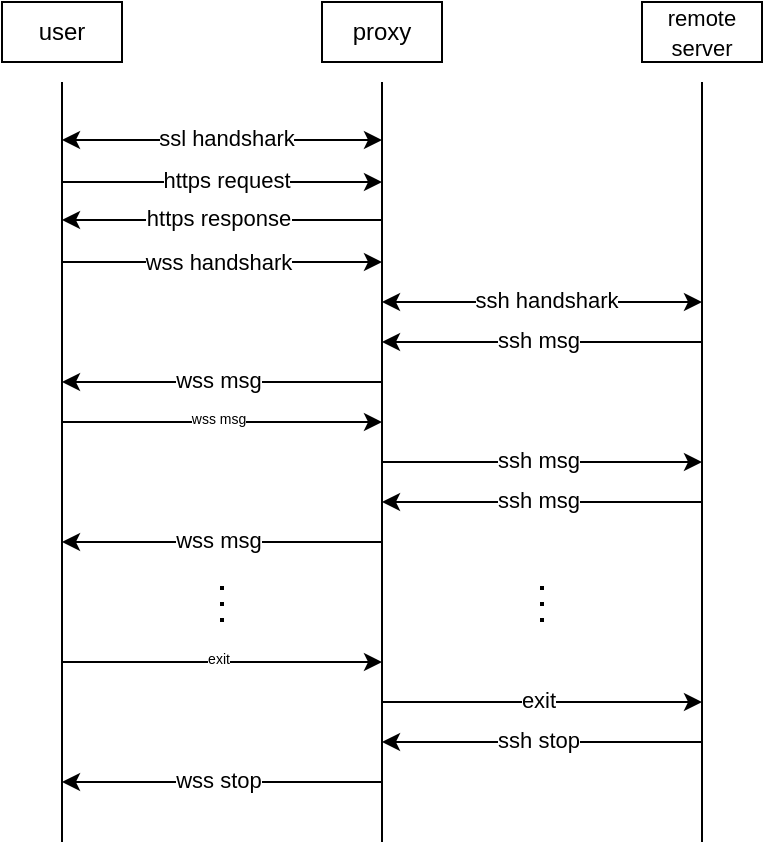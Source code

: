<mxfile version="14.8.4" type="github">
  <diagram id="ED703zKi4prlpvRcowPC" name="Page-1">
    <mxGraphModel dx="412" dy="753" grid="1" gridSize="10" guides="1" tooltips="1" connect="1" arrows="1" fold="1" page="1" pageScale="1" pageWidth="827" pageHeight="1169" background="none" math="0" shadow="0">
      <root>
        <mxCell id="0" />
        <mxCell id="1" parent="0" />
        <mxCell id="2aPY3oi1z3smAxlEYfkH-1" value="" style="endArrow=none;html=1;" parent="1" edge="1">
          <mxGeometry width="50" height="50" relative="1" as="geometry">
            <mxPoint x="80" y="520" as="sourcePoint" />
            <mxPoint x="80" y="140" as="targetPoint" />
          </mxGeometry>
        </mxCell>
        <mxCell id="2aPY3oi1z3smAxlEYfkH-2" value="" style="endArrow=none;html=1;" parent="1" edge="1">
          <mxGeometry width="50" height="50" relative="1" as="geometry">
            <mxPoint x="240" y="520" as="sourcePoint" />
            <mxPoint x="240" y="140" as="targetPoint" />
          </mxGeometry>
        </mxCell>
        <mxCell id="2aPY3oi1z3smAxlEYfkH-3" value="" style="endArrow=none;html=1;" parent="1" edge="1">
          <mxGeometry width="50" height="50" relative="1" as="geometry">
            <mxPoint x="400" y="520" as="sourcePoint" />
            <mxPoint x="400" y="140" as="targetPoint" />
          </mxGeometry>
        </mxCell>
        <mxCell id="2aPY3oi1z3smAxlEYfkH-4" value="" style="endArrow=classic;html=1;" parent="1" edge="1">
          <mxGeometry width="50" height="50" relative="1" as="geometry">
            <mxPoint x="80" y="190" as="sourcePoint" />
            <mxPoint x="240" y="190" as="targetPoint" />
          </mxGeometry>
        </mxCell>
        <mxCell id="2aPY3oi1z3smAxlEYfkH-8" value="https request" style="edgeLabel;html=1;align=center;verticalAlign=middle;resizable=0;points=[];" parent="2aPY3oi1z3smAxlEYfkH-4" vertex="1" connectable="0">
          <mxGeometry x="0.132" y="1" relative="1" as="geometry">
            <mxPoint x="-9" as="offset" />
          </mxGeometry>
        </mxCell>
        <mxCell id="2aPY3oi1z3smAxlEYfkH-5" value="user" style="rounded=0;whiteSpace=wrap;html=1;" parent="1" vertex="1">
          <mxGeometry x="50" y="100" width="60" height="30" as="geometry" />
        </mxCell>
        <mxCell id="2aPY3oi1z3smAxlEYfkH-6" value="proxy" style="rounded=0;whiteSpace=wrap;html=1;" parent="1" vertex="1">
          <mxGeometry x="210" y="100" width="60" height="30" as="geometry" />
        </mxCell>
        <mxCell id="2aPY3oi1z3smAxlEYfkH-7" value="&lt;font style=&quot;font-size: 11px&quot;&gt;remote server&lt;/font&gt;" style="rounded=0;whiteSpace=wrap;html=1;" parent="1" vertex="1">
          <mxGeometry x="370" y="100" width="60" height="30" as="geometry" />
        </mxCell>
        <mxCell id="2aPY3oi1z3smAxlEYfkH-9" value="" style="endArrow=classic;html=1;" parent="1" edge="1">
          <mxGeometry width="50" height="50" relative="1" as="geometry">
            <mxPoint x="240" y="209" as="sourcePoint" />
            <mxPoint x="80" y="209" as="targetPoint" />
          </mxGeometry>
        </mxCell>
        <mxCell id="2aPY3oi1z3smAxlEYfkH-11" value="https response" style="edgeLabel;html=1;align=center;verticalAlign=middle;resizable=0;points=[];" parent="2aPY3oi1z3smAxlEYfkH-9" vertex="1" connectable="0">
          <mxGeometry x="-0.161" y="-1" relative="1" as="geometry">
            <mxPoint x="-15" as="offset" />
          </mxGeometry>
        </mxCell>
        <mxCell id="2aPY3oi1z3smAxlEYfkH-12" value="" style="endArrow=classic;html=1;" parent="1" edge="1">
          <mxGeometry width="50" height="50" relative="1" as="geometry">
            <mxPoint x="80" y="230" as="sourcePoint" />
            <mxPoint x="240" y="230" as="targetPoint" />
          </mxGeometry>
        </mxCell>
        <mxCell id="2aPY3oi1z3smAxlEYfkH-15" value="wss handshark" style="edgeLabel;html=1;align=center;verticalAlign=middle;resizable=0;points=[];" parent="2aPY3oi1z3smAxlEYfkH-12" vertex="1" connectable="0">
          <mxGeometry x="0.193" relative="1" as="geometry">
            <mxPoint x="-18" as="offset" />
          </mxGeometry>
        </mxCell>
        <mxCell id="2aPY3oi1z3smAxlEYfkH-18" value="" style="startArrow=classic;endArrow=classic;html=1;" parent="1" edge="1">
          <mxGeometry width="50" height="50" relative="1" as="geometry">
            <mxPoint x="240" y="250" as="sourcePoint" />
            <mxPoint x="400" y="250" as="targetPoint" />
          </mxGeometry>
        </mxCell>
        <mxCell id="2aPY3oi1z3smAxlEYfkH-19" value="ssh handshark" style="edgeLabel;html=1;align=center;verticalAlign=middle;resizable=0;points=[];" parent="2aPY3oi1z3smAxlEYfkH-18" vertex="1" connectable="0">
          <mxGeometry x="0.132" y="1" relative="1" as="geometry">
            <mxPoint x="-9" as="offset" />
          </mxGeometry>
        </mxCell>
        <mxCell id="2aPY3oi1z3smAxlEYfkH-21" value="" style="endArrow=classic;html=1;" parent="1" edge="1">
          <mxGeometry width="50" height="50" relative="1" as="geometry">
            <mxPoint x="400" y="270" as="sourcePoint" />
            <mxPoint x="240" y="270" as="targetPoint" />
          </mxGeometry>
        </mxCell>
        <mxCell id="2aPY3oi1z3smAxlEYfkH-22" value="ssh msg" style="edgeLabel;html=1;align=center;verticalAlign=middle;resizable=0;points=[];" parent="2aPY3oi1z3smAxlEYfkH-21" vertex="1" connectable="0">
          <mxGeometry x="-0.161" y="-1" relative="1" as="geometry">
            <mxPoint x="-15" as="offset" />
          </mxGeometry>
        </mxCell>
        <mxCell id="2aPY3oi1z3smAxlEYfkH-23" value="" style="endArrow=classic;html=1;" parent="1" edge="1">
          <mxGeometry width="50" height="50" relative="1" as="geometry">
            <mxPoint x="240.0" y="290" as="sourcePoint" />
            <mxPoint x="80" y="290" as="targetPoint" />
          </mxGeometry>
        </mxCell>
        <mxCell id="2aPY3oi1z3smAxlEYfkH-24" value="wss msg" style="edgeLabel;html=1;align=center;verticalAlign=middle;resizable=0;points=[];" parent="2aPY3oi1z3smAxlEYfkH-23" vertex="1" connectable="0">
          <mxGeometry x="-0.161" y="-1" relative="1" as="geometry">
            <mxPoint x="-15" as="offset" />
          </mxGeometry>
        </mxCell>
        <mxCell id="2aPY3oi1z3smAxlEYfkH-25" value="" style="endArrow=classic;html=1;" parent="1" edge="1">
          <mxGeometry width="50" height="50" relative="1" as="geometry">
            <mxPoint x="80" y="310" as="sourcePoint" />
            <mxPoint x="240.0" y="310" as="targetPoint" />
          </mxGeometry>
        </mxCell>
        <mxCell id="2aPY3oi1z3smAxlEYfkH-29" value="wss msg" style="edgeLabel;html=1;align=center;verticalAlign=middle;resizable=0;points=[];fontSize=7;" parent="2aPY3oi1z3smAxlEYfkH-25" vertex="1" connectable="0">
          <mxGeometry x="0.106" relative="1" as="geometry">
            <mxPoint x="-11" y="-1" as="offset" />
          </mxGeometry>
        </mxCell>
        <mxCell id="2aPY3oi1z3smAxlEYfkH-27" value="" style="endArrow=classic;html=1;" parent="1" edge="1">
          <mxGeometry width="50" height="50" relative="1" as="geometry">
            <mxPoint x="240" y="330" as="sourcePoint" />
            <mxPoint x="400.0" y="330" as="targetPoint" />
          </mxGeometry>
        </mxCell>
        <mxCell id="2aPY3oi1z3smAxlEYfkH-28" value="ssh msg" style="edgeLabel;html=1;align=center;verticalAlign=middle;resizable=0;points=[];" parent="2aPY3oi1z3smAxlEYfkH-27" vertex="1" connectable="0">
          <mxGeometry x="0.132" y="1" relative="1" as="geometry">
            <mxPoint x="-13" as="offset" />
          </mxGeometry>
        </mxCell>
        <mxCell id="2aPY3oi1z3smAxlEYfkH-31" value="" style="endArrow=classic;html=1;" parent="1" edge="1">
          <mxGeometry width="50" height="50" relative="1" as="geometry">
            <mxPoint x="400.0" y="350" as="sourcePoint" />
            <mxPoint x="240" y="350" as="targetPoint" />
          </mxGeometry>
        </mxCell>
        <mxCell id="2aPY3oi1z3smAxlEYfkH-32" value="ssh msg" style="edgeLabel;html=1;align=center;verticalAlign=middle;resizable=0;points=[];" parent="2aPY3oi1z3smAxlEYfkH-31" vertex="1" connectable="0">
          <mxGeometry x="-0.161" y="-1" relative="1" as="geometry">
            <mxPoint x="-15" as="offset" />
          </mxGeometry>
        </mxCell>
        <mxCell id="2aPY3oi1z3smAxlEYfkH-33" value="" style="endArrow=classic;html=1;" parent="1" edge="1">
          <mxGeometry width="50" height="50" relative="1" as="geometry">
            <mxPoint x="240" y="370" as="sourcePoint" />
            <mxPoint x="80" y="370" as="targetPoint" />
          </mxGeometry>
        </mxCell>
        <mxCell id="2aPY3oi1z3smAxlEYfkH-34" value="wss msg" style="edgeLabel;html=1;align=center;verticalAlign=middle;resizable=0;points=[];" parent="2aPY3oi1z3smAxlEYfkH-33" vertex="1" connectable="0">
          <mxGeometry x="-0.161" y="-1" relative="1" as="geometry">
            <mxPoint x="-15" as="offset" />
          </mxGeometry>
        </mxCell>
        <mxCell id="2aPY3oi1z3smAxlEYfkH-35" value="" style="endArrow=none;dashed=1;html=1;dashPattern=1 3;strokeWidth=2;fontSize=7;" parent="1" edge="1">
          <mxGeometry width="50" height="50" relative="1" as="geometry">
            <mxPoint x="160" y="410" as="sourcePoint" />
            <mxPoint x="160" y="390" as="targetPoint" />
          </mxGeometry>
        </mxCell>
        <mxCell id="2aPY3oi1z3smAxlEYfkH-36" value="" style="endArrow=none;dashed=1;html=1;dashPattern=1 3;strokeWidth=2;fontSize=7;" parent="1" edge="1">
          <mxGeometry width="50" height="50" relative="1" as="geometry">
            <mxPoint x="320" y="410" as="sourcePoint" />
            <mxPoint x="320" y="390" as="targetPoint" />
          </mxGeometry>
        </mxCell>
        <mxCell id="2aPY3oi1z3smAxlEYfkH-37" value="" style="endArrow=classic;html=1;" parent="1" edge="1">
          <mxGeometry width="50" height="50" relative="1" as="geometry">
            <mxPoint x="80" y="430" as="sourcePoint" />
            <mxPoint x="240" y="430" as="targetPoint" />
          </mxGeometry>
        </mxCell>
        <mxCell id="2aPY3oi1z3smAxlEYfkH-38" value="exit" style="edgeLabel;html=1;align=center;verticalAlign=middle;resizable=0;points=[];fontSize=7;" parent="2aPY3oi1z3smAxlEYfkH-37" vertex="1" connectable="0">
          <mxGeometry x="0.106" relative="1" as="geometry">
            <mxPoint x="-11" y="-1" as="offset" />
          </mxGeometry>
        </mxCell>
        <mxCell id="2aPY3oi1z3smAxlEYfkH-39" value="" style="endArrow=classic;html=1;" parent="1" edge="1">
          <mxGeometry width="50" height="50" relative="1" as="geometry">
            <mxPoint x="240" y="450" as="sourcePoint" />
            <mxPoint x="400.0" y="450" as="targetPoint" />
          </mxGeometry>
        </mxCell>
        <mxCell id="2aPY3oi1z3smAxlEYfkH-40" value="exit" style="edgeLabel;html=1;align=center;verticalAlign=middle;resizable=0;points=[];" parent="2aPY3oi1z3smAxlEYfkH-39" vertex="1" connectable="0">
          <mxGeometry x="0.132" y="1" relative="1" as="geometry">
            <mxPoint x="-13" as="offset" />
          </mxGeometry>
        </mxCell>
        <mxCell id="2aPY3oi1z3smAxlEYfkH-41" value="" style="endArrow=classic;html=1;" parent="1" edge="1">
          <mxGeometry width="50" height="50" relative="1" as="geometry">
            <mxPoint x="400.0" y="470" as="sourcePoint" />
            <mxPoint x="240" y="470" as="targetPoint" />
          </mxGeometry>
        </mxCell>
        <mxCell id="2aPY3oi1z3smAxlEYfkH-42" value="ssh stop" style="edgeLabel;html=1;align=center;verticalAlign=middle;resizable=0;points=[];" parent="2aPY3oi1z3smAxlEYfkH-41" vertex="1" connectable="0">
          <mxGeometry x="-0.161" y="-1" relative="1" as="geometry">
            <mxPoint x="-15" as="offset" />
          </mxGeometry>
        </mxCell>
        <mxCell id="2aPY3oi1z3smAxlEYfkH-46" value="" style="endArrow=classic;html=1;" parent="1" edge="1">
          <mxGeometry width="50" height="50" relative="1" as="geometry">
            <mxPoint x="240" y="490" as="sourcePoint" />
            <mxPoint x="80" y="490" as="targetPoint" />
          </mxGeometry>
        </mxCell>
        <mxCell id="2aPY3oi1z3smAxlEYfkH-47" value="wss stop" style="edgeLabel;html=1;align=center;verticalAlign=middle;resizable=0;points=[];" parent="2aPY3oi1z3smAxlEYfkH-46" vertex="1" connectable="0">
          <mxGeometry x="-0.161" y="-1" relative="1" as="geometry">
            <mxPoint x="-15" as="offset" />
          </mxGeometry>
        </mxCell>
        <mxCell id="5QrnncAumbHNalsHD-51-1" value="" style="startArrow=classic;endArrow=classic;html=1;" parent="1" edge="1">
          <mxGeometry width="50" height="50" relative="1" as="geometry">
            <mxPoint x="80" y="169" as="sourcePoint" />
            <mxPoint x="240" y="169" as="targetPoint" />
          </mxGeometry>
        </mxCell>
        <mxCell id="5QrnncAumbHNalsHD-51-2" value="ssl handshark" style="edgeLabel;html=1;align=center;verticalAlign=middle;resizable=0;points=[];" parent="5QrnncAumbHNalsHD-51-1" vertex="1" connectable="0">
          <mxGeometry x="0.132" y="1" relative="1" as="geometry">
            <mxPoint x="-9" as="offset" />
          </mxGeometry>
        </mxCell>
      </root>
    </mxGraphModel>
  </diagram>
</mxfile>
